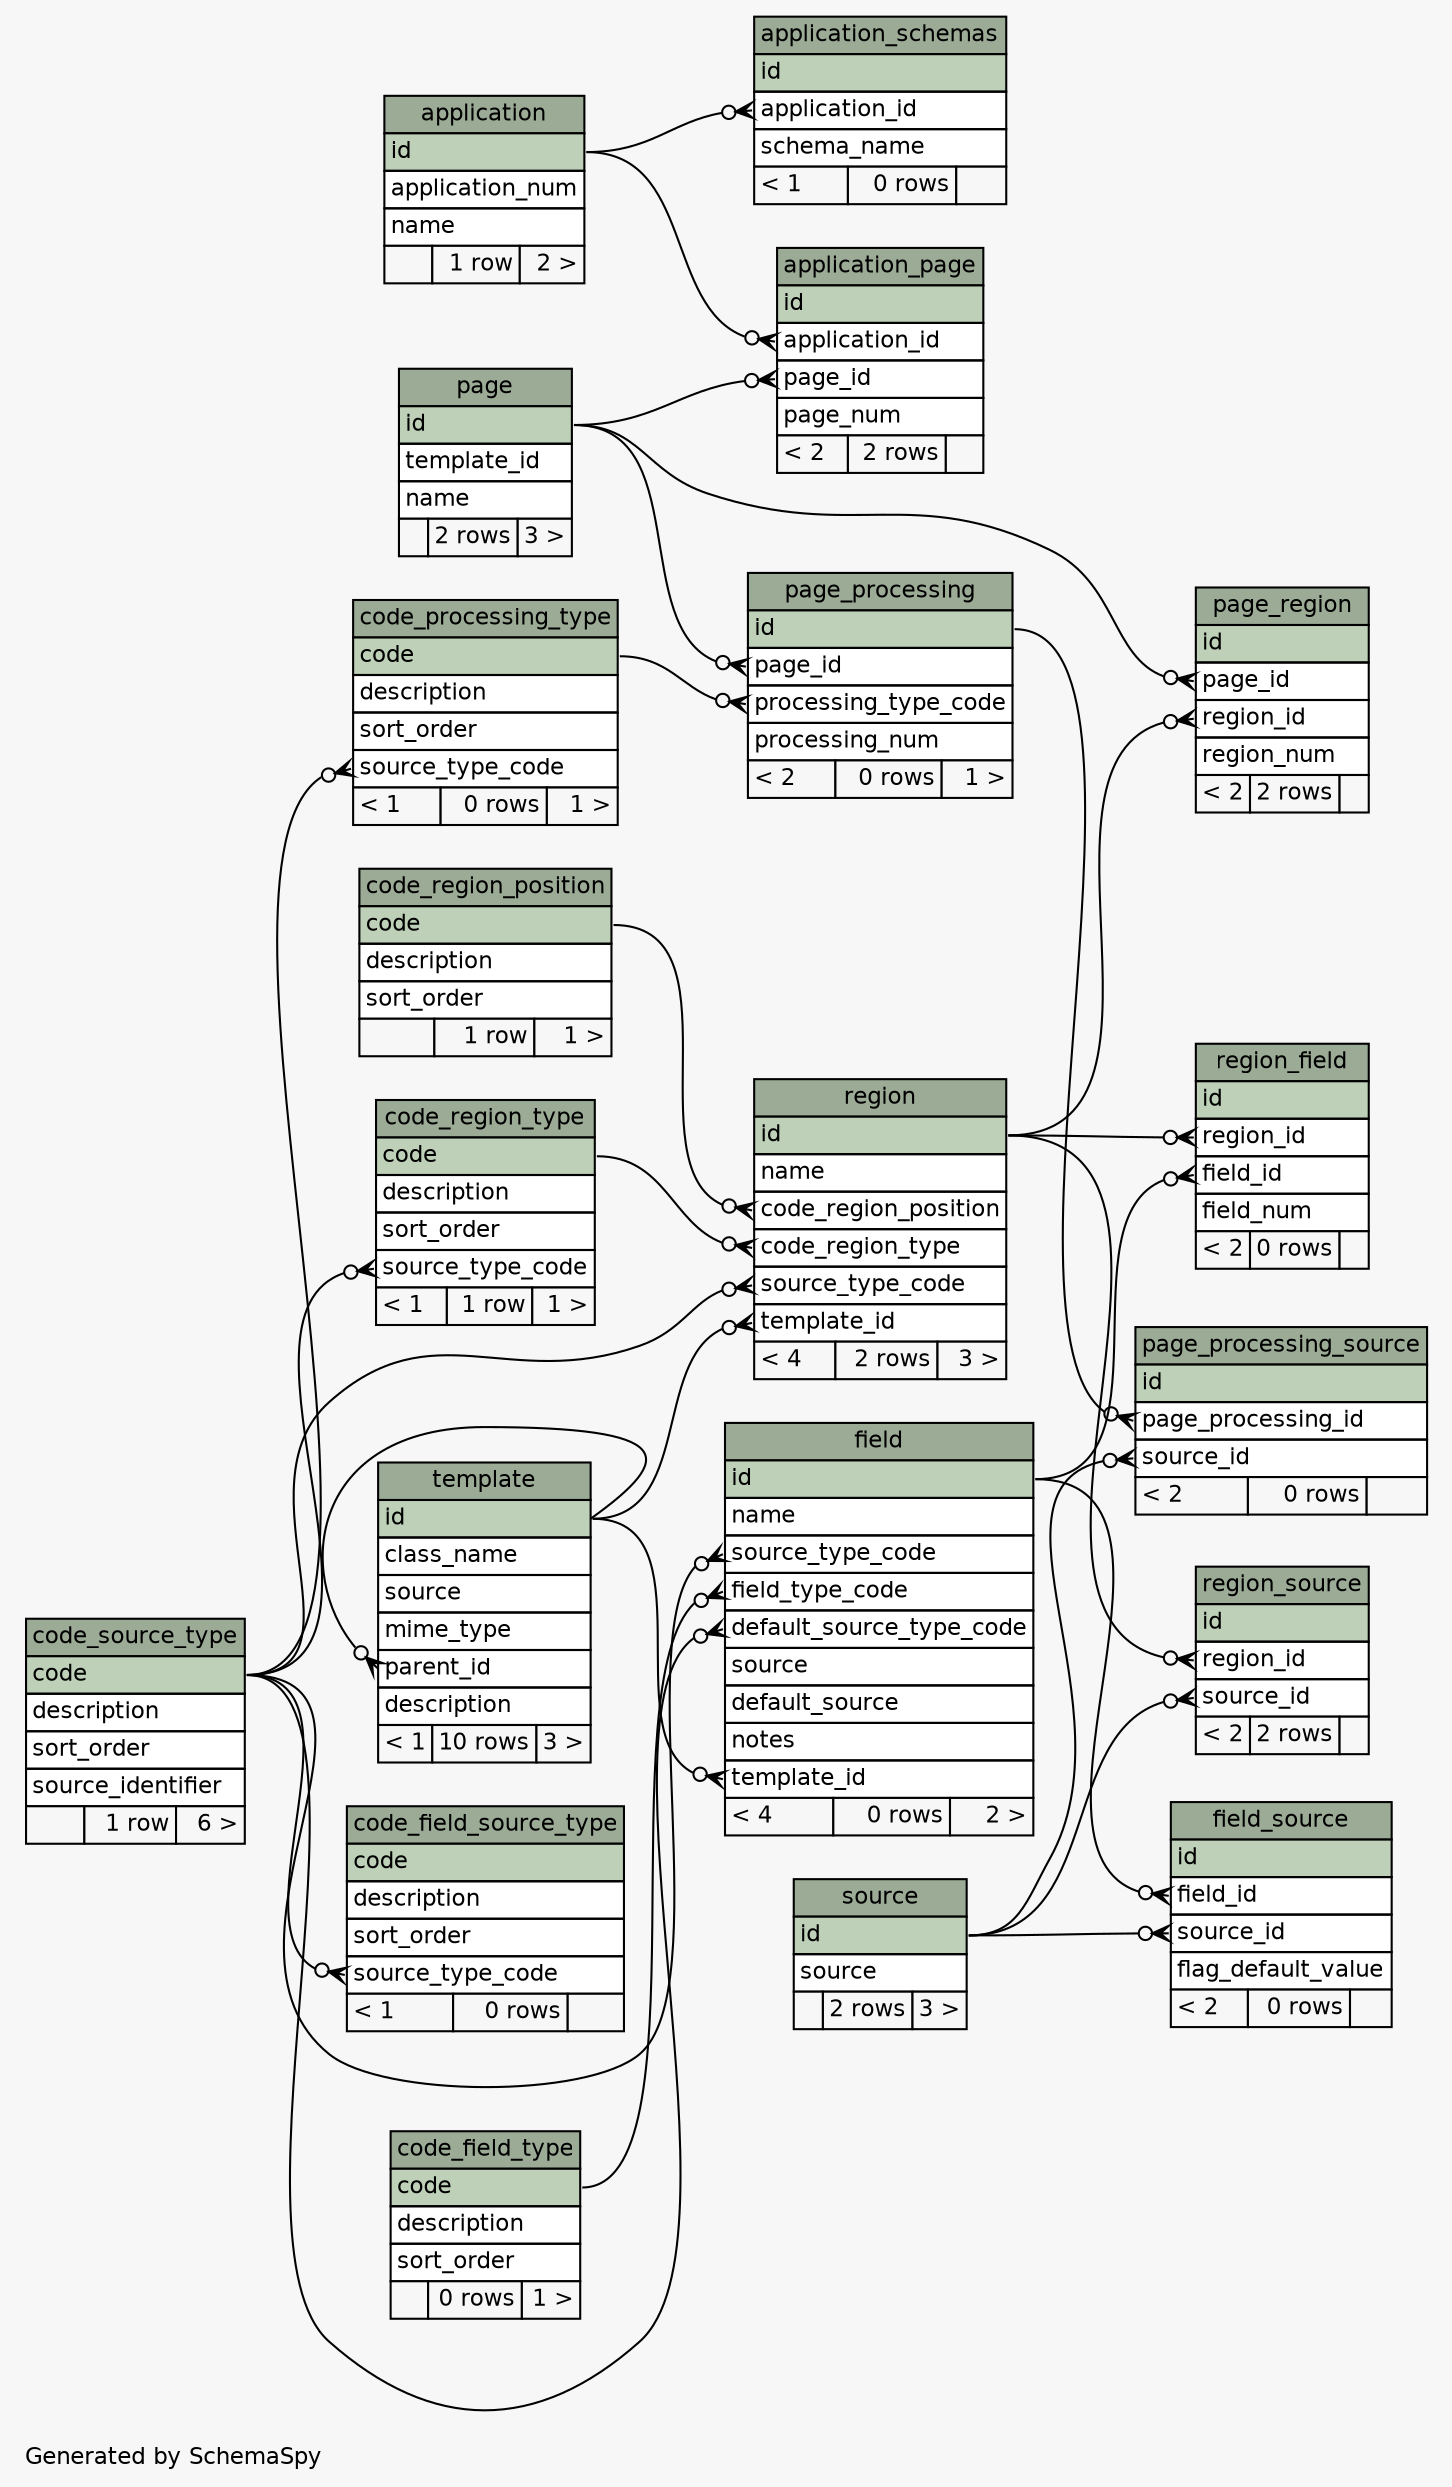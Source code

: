 // dot 2.40.1 on Linux 4.9.6-1-ARCH
// SchemaSpy rev 590
digraph "largeRelationshipsDiagram" {
  graph [
    rankdir="RL"
    bgcolor="#f7f7f7"
    label="\nGenerated by SchemaSpy"
    labeljust="l"
    nodesep="0.18"
    ranksep="0.46"
    fontname="Helvetica"
    fontsize="11"
  ];
  node [
    fontname="Helvetica"
    fontsize="11"
    shape="plaintext"
  ];
  edge [
    arrowsize="0.8"
  ];
  "application" [
    label=<
    <TABLE BORDER="0" CELLBORDER="1" CELLSPACING="0" BGCOLOR="#ffffff">
      <TR><TD COLSPAN="3" BGCOLOR="#9bab96" ALIGN="CENTER">application</TD></TR>
      <TR><TD PORT="id" COLSPAN="3" BGCOLOR="#bed1b8" ALIGN="LEFT">id</TD></TR>
      <TR><TD PORT="application_num" COLSPAN="3" ALIGN="LEFT">application_num</TD></TR>
      <TR><TD PORT="name" COLSPAN="3" ALIGN="LEFT">name</TD></TR>
      <TR><TD ALIGN="LEFT" BGCOLOR="#f7f7f7">  </TD><TD ALIGN="RIGHT" BGCOLOR="#f7f7f7">1 row</TD><TD ALIGN="RIGHT" BGCOLOR="#f7f7f7">2 &gt;</TD></TR>
    </TABLE>>
    URL="tables/application.html"
    tooltip="application"
  ];
  "application_page" [
    label=<
    <TABLE BORDER="0" CELLBORDER="1" CELLSPACING="0" BGCOLOR="#ffffff">
      <TR><TD COLSPAN="3" BGCOLOR="#9bab96" ALIGN="CENTER">application_page</TD></TR>
      <TR><TD PORT="id" COLSPAN="3" BGCOLOR="#bed1b8" ALIGN="LEFT">id</TD></TR>
      <TR><TD PORT="application_id" COLSPAN="3" ALIGN="LEFT">application_id</TD></TR>
      <TR><TD PORT="page_id" COLSPAN="3" ALIGN="LEFT">page_id</TD></TR>
      <TR><TD PORT="page_num" COLSPAN="3" ALIGN="LEFT">page_num</TD></TR>
      <TR><TD ALIGN="LEFT" BGCOLOR="#f7f7f7">&lt; 2</TD><TD ALIGN="RIGHT" BGCOLOR="#f7f7f7">2 rows</TD><TD ALIGN="RIGHT" BGCOLOR="#f7f7f7">  </TD></TR>
    </TABLE>>
    URL="tables/application_page.html"
    tooltip="application_page"
  ];
  "application_schemas" [
    label=<
    <TABLE BORDER="0" CELLBORDER="1" CELLSPACING="0" BGCOLOR="#ffffff">
      <TR><TD COLSPAN="3" BGCOLOR="#9bab96" ALIGN="CENTER">application_schemas</TD></TR>
      <TR><TD PORT="id" COLSPAN="3" BGCOLOR="#bed1b8" ALIGN="LEFT">id</TD></TR>
      <TR><TD PORT="application_id" COLSPAN="3" ALIGN="LEFT">application_id</TD></TR>
      <TR><TD PORT="schema_name" COLSPAN="3" ALIGN="LEFT">schema_name</TD></TR>
      <TR><TD ALIGN="LEFT" BGCOLOR="#f7f7f7">&lt; 1</TD><TD ALIGN="RIGHT" BGCOLOR="#f7f7f7">0 rows</TD><TD ALIGN="RIGHT" BGCOLOR="#f7f7f7">  </TD></TR>
    </TABLE>>
    URL="tables/application_schemas.html"
    tooltip="application_schemas"
  ];
  "code_field_source_type" [
    label=<
    <TABLE BORDER="0" CELLBORDER="1" CELLSPACING="0" BGCOLOR="#ffffff">
      <TR><TD COLSPAN="3" BGCOLOR="#9bab96" ALIGN="CENTER">code_field_source_type</TD></TR>
      <TR><TD PORT="code" COLSPAN="3" BGCOLOR="#bed1b8" ALIGN="LEFT">code</TD></TR>
      <TR><TD PORT="description" COLSPAN="3" ALIGN="LEFT">description</TD></TR>
      <TR><TD PORT="sort_order" COLSPAN="3" ALIGN="LEFT">sort_order</TD></TR>
      <TR><TD PORT="source_type_code" COLSPAN="3" ALIGN="LEFT">source_type_code</TD></TR>
      <TR><TD ALIGN="LEFT" BGCOLOR="#f7f7f7">&lt; 1</TD><TD ALIGN="RIGHT" BGCOLOR="#f7f7f7">0 rows</TD><TD ALIGN="RIGHT" BGCOLOR="#f7f7f7">  </TD></TR>
    </TABLE>>
    URL="tables/code_field_source_type.html"
    tooltip="code_field_source_type"
  ];
  "code_field_type" [
    label=<
    <TABLE BORDER="0" CELLBORDER="1" CELLSPACING="0" BGCOLOR="#ffffff">
      <TR><TD COLSPAN="3" BGCOLOR="#9bab96" ALIGN="CENTER">code_field_type</TD></TR>
      <TR><TD PORT="code" COLSPAN="3" BGCOLOR="#bed1b8" ALIGN="LEFT">code</TD></TR>
      <TR><TD PORT="description" COLSPAN="3" ALIGN="LEFT">description</TD></TR>
      <TR><TD PORT="sort_order" COLSPAN="3" ALIGN="LEFT">sort_order</TD></TR>
      <TR><TD ALIGN="LEFT" BGCOLOR="#f7f7f7">  </TD><TD ALIGN="RIGHT" BGCOLOR="#f7f7f7">0 rows</TD><TD ALIGN="RIGHT" BGCOLOR="#f7f7f7">1 &gt;</TD></TR>
    </TABLE>>
    URL="tables/code_field_type.html"
    tooltip="code_field_type"
  ];
  "code_processing_type" [
    label=<
    <TABLE BORDER="0" CELLBORDER="1" CELLSPACING="0" BGCOLOR="#ffffff">
      <TR><TD COLSPAN="3" BGCOLOR="#9bab96" ALIGN="CENTER">code_processing_type</TD></TR>
      <TR><TD PORT="code" COLSPAN="3" BGCOLOR="#bed1b8" ALIGN="LEFT">code</TD></TR>
      <TR><TD PORT="description" COLSPAN="3" ALIGN="LEFT">description</TD></TR>
      <TR><TD PORT="sort_order" COLSPAN="3" ALIGN="LEFT">sort_order</TD></TR>
      <TR><TD PORT="source_type_code" COLSPAN="3" ALIGN="LEFT">source_type_code</TD></TR>
      <TR><TD ALIGN="LEFT" BGCOLOR="#f7f7f7">&lt; 1</TD><TD ALIGN="RIGHT" BGCOLOR="#f7f7f7">0 rows</TD><TD ALIGN="RIGHT" BGCOLOR="#f7f7f7">1 &gt;</TD></TR>
    </TABLE>>
    URL="tables/code_processing_type.html"
    tooltip="code_processing_type"
  ];
  "code_region_position" [
    label=<
    <TABLE BORDER="0" CELLBORDER="1" CELLSPACING="0" BGCOLOR="#ffffff">
      <TR><TD COLSPAN="3" BGCOLOR="#9bab96" ALIGN="CENTER">code_region_position</TD></TR>
      <TR><TD PORT="code" COLSPAN="3" BGCOLOR="#bed1b8" ALIGN="LEFT">code</TD></TR>
      <TR><TD PORT="description" COLSPAN="3" ALIGN="LEFT">description</TD></TR>
      <TR><TD PORT="sort_order" COLSPAN="3" ALIGN="LEFT">sort_order</TD></TR>
      <TR><TD ALIGN="LEFT" BGCOLOR="#f7f7f7">  </TD><TD ALIGN="RIGHT" BGCOLOR="#f7f7f7">1 row</TD><TD ALIGN="RIGHT" BGCOLOR="#f7f7f7">1 &gt;</TD></TR>
    </TABLE>>
    URL="tables/code_region_position.html"
    tooltip="code_region_position"
  ];
  "code_region_type" [
    label=<
    <TABLE BORDER="0" CELLBORDER="1" CELLSPACING="0" BGCOLOR="#ffffff">
      <TR><TD COLSPAN="3" BGCOLOR="#9bab96" ALIGN="CENTER">code_region_type</TD></TR>
      <TR><TD PORT="code" COLSPAN="3" BGCOLOR="#bed1b8" ALIGN="LEFT">code</TD></TR>
      <TR><TD PORT="description" COLSPAN="3" ALIGN="LEFT">description</TD></TR>
      <TR><TD PORT="sort_order" COLSPAN="3" ALIGN="LEFT">sort_order</TD></TR>
      <TR><TD PORT="source_type_code" COLSPAN="3" ALIGN="LEFT">source_type_code</TD></TR>
      <TR><TD ALIGN="LEFT" BGCOLOR="#f7f7f7">&lt; 1</TD><TD ALIGN="RIGHT" BGCOLOR="#f7f7f7">1 row</TD><TD ALIGN="RIGHT" BGCOLOR="#f7f7f7">1 &gt;</TD></TR>
    </TABLE>>
    URL="tables/code_region_type.html"
    tooltip="code_region_type"
  ];
  "code_source_type" [
    label=<
    <TABLE BORDER="0" CELLBORDER="1" CELLSPACING="0" BGCOLOR="#ffffff">
      <TR><TD COLSPAN="3" BGCOLOR="#9bab96" ALIGN="CENTER">code_source_type</TD></TR>
      <TR><TD PORT="code" COLSPAN="3" BGCOLOR="#bed1b8" ALIGN="LEFT">code</TD></TR>
      <TR><TD PORT="description" COLSPAN="3" ALIGN="LEFT">description</TD></TR>
      <TR><TD PORT="sort_order" COLSPAN="3" ALIGN="LEFT">sort_order</TD></TR>
      <TR><TD PORT="source_identifier" COLSPAN="3" ALIGN="LEFT">source_identifier</TD></TR>
      <TR><TD ALIGN="LEFT" BGCOLOR="#f7f7f7">  </TD><TD ALIGN="RIGHT" BGCOLOR="#f7f7f7">1 row</TD><TD ALIGN="RIGHT" BGCOLOR="#f7f7f7">6 &gt;</TD></TR>
    </TABLE>>
    URL="tables/code_source_type.html"
    tooltip="code_source_type"
  ];
  "field" [
    label=<
    <TABLE BORDER="0" CELLBORDER="1" CELLSPACING="0" BGCOLOR="#ffffff">
      <TR><TD COLSPAN="3" BGCOLOR="#9bab96" ALIGN="CENTER">field</TD></TR>
      <TR><TD PORT="id" COLSPAN="3" BGCOLOR="#bed1b8" ALIGN="LEFT">id</TD></TR>
      <TR><TD PORT="name" COLSPAN="3" ALIGN="LEFT">name</TD></TR>
      <TR><TD PORT="source_type_code" COLSPAN="3" ALIGN="LEFT">source_type_code</TD></TR>
      <TR><TD PORT="field_type_code" COLSPAN="3" ALIGN="LEFT">field_type_code</TD></TR>
      <TR><TD PORT="default_source_type_code" COLSPAN="3" ALIGN="LEFT">default_source_type_code</TD></TR>
      <TR><TD PORT="source" COLSPAN="3" ALIGN="LEFT">source</TD></TR>
      <TR><TD PORT="default_source" COLSPAN="3" ALIGN="LEFT">default_source</TD></TR>
      <TR><TD PORT="notes" COLSPAN="3" ALIGN="LEFT">notes</TD></TR>
      <TR><TD PORT="template_id" COLSPAN="3" ALIGN="LEFT">template_id</TD></TR>
      <TR><TD ALIGN="LEFT" BGCOLOR="#f7f7f7">&lt; 4</TD><TD ALIGN="RIGHT" BGCOLOR="#f7f7f7">0 rows</TD><TD ALIGN="RIGHT" BGCOLOR="#f7f7f7">2 &gt;</TD></TR>
    </TABLE>>
    URL="tables/field.html"
    tooltip="field"
  ];
  "field_source" [
    label=<
    <TABLE BORDER="0" CELLBORDER="1" CELLSPACING="0" BGCOLOR="#ffffff">
      <TR><TD COLSPAN="3" BGCOLOR="#9bab96" ALIGN="CENTER">field_source</TD></TR>
      <TR><TD PORT="id" COLSPAN="3" BGCOLOR="#bed1b8" ALIGN="LEFT">id</TD></TR>
      <TR><TD PORT="field_id" COLSPAN="3" ALIGN="LEFT">field_id</TD></TR>
      <TR><TD PORT="source_id" COLSPAN="3" ALIGN="LEFT">source_id</TD></TR>
      <TR><TD PORT="flag_default_value" COLSPAN="3" ALIGN="LEFT">flag_default_value</TD></TR>
      <TR><TD ALIGN="LEFT" BGCOLOR="#f7f7f7">&lt; 2</TD><TD ALIGN="RIGHT" BGCOLOR="#f7f7f7">0 rows</TD><TD ALIGN="RIGHT" BGCOLOR="#f7f7f7">  </TD></TR>
    </TABLE>>
    URL="tables/field_source.html"
    tooltip="field_source"
  ];
  "page" [
    label=<
    <TABLE BORDER="0" CELLBORDER="1" CELLSPACING="0" BGCOLOR="#ffffff">
      <TR><TD COLSPAN="3" BGCOLOR="#9bab96" ALIGN="CENTER">page</TD></TR>
      <TR><TD PORT="id" COLSPAN="3" BGCOLOR="#bed1b8" ALIGN="LEFT">id</TD></TR>
      <TR><TD PORT="template_id" COLSPAN="3" ALIGN="LEFT">template_id</TD></TR>
      <TR><TD PORT="name" COLSPAN="3" ALIGN="LEFT">name</TD></TR>
      <TR><TD ALIGN="LEFT" BGCOLOR="#f7f7f7">  </TD><TD ALIGN="RIGHT" BGCOLOR="#f7f7f7">2 rows</TD><TD ALIGN="RIGHT" BGCOLOR="#f7f7f7">3 &gt;</TD></TR>
    </TABLE>>
    URL="tables/page.html"
    tooltip="page"
  ];
  "page_processing" [
    label=<
    <TABLE BORDER="0" CELLBORDER="1" CELLSPACING="0" BGCOLOR="#ffffff">
      <TR><TD COLSPAN="3" BGCOLOR="#9bab96" ALIGN="CENTER">page_processing</TD></TR>
      <TR><TD PORT="id" COLSPAN="3" BGCOLOR="#bed1b8" ALIGN="LEFT">id</TD></TR>
      <TR><TD PORT="page_id" COLSPAN="3" ALIGN="LEFT">page_id</TD></TR>
      <TR><TD PORT="processing_type_code" COLSPAN="3" ALIGN="LEFT">processing_type_code</TD></TR>
      <TR><TD PORT="processing_num" COLSPAN="3" ALIGN="LEFT">processing_num</TD></TR>
      <TR><TD ALIGN="LEFT" BGCOLOR="#f7f7f7">&lt; 2</TD><TD ALIGN="RIGHT" BGCOLOR="#f7f7f7">0 rows</TD><TD ALIGN="RIGHT" BGCOLOR="#f7f7f7">1 &gt;</TD></TR>
    </TABLE>>
    URL="tables/page_processing.html"
    tooltip="page_processing"
  ];
  "page_processing_source" [
    label=<
    <TABLE BORDER="0" CELLBORDER="1" CELLSPACING="0" BGCOLOR="#ffffff">
      <TR><TD COLSPAN="3" BGCOLOR="#9bab96" ALIGN="CENTER">page_processing_source</TD></TR>
      <TR><TD PORT="id" COLSPAN="3" BGCOLOR="#bed1b8" ALIGN="LEFT">id</TD></TR>
      <TR><TD PORT="page_processing_id" COLSPAN="3" ALIGN="LEFT">page_processing_id</TD></TR>
      <TR><TD PORT="source_id" COLSPAN="3" ALIGN="LEFT">source_id</TD></TR>
      <TR><TD ALIGN="LEFT" BGCOLOR="#f7f7f7">&lt; 2</TD><TD ALIGN="RIGHT" BGCOLOR="#f7f7f7">0 rows</TD><TD ALIGN="RIGHT" BGCOLOR="#f7f7f7">  </TD></TR>
    </TABLE>>
    URL="tables/page_processing_source.html"
    tooltip="page_processing_source"
  ];
  "page_region" [
    label=<
    <TABLE BORDER="0" CELLBORDER="1" CELLSPACING="0" BGCOLOR="#ffffff">
      <TR><TD COLSPAN="3" BGCOLOR="#9bab96" ALIGN="CENTER">page_region</TD></TR>
      <TR><TD PORT="id" COLSPAN="3" BGCOLOR="#bed1b8" ALIGN="LEFT">id</TD></TR>
      <TR><TD PORT="page_id" COLSPAN="3" ALIGN="LEFT">page_id</TD></TR>
      <TR><TD PORT="region_id" COLSPAN="3" ALIGN="LEFT">region_id</TD></TR>
      <TR><TD PORT="region_num" COLSPAN="3" ALIGN="LEFT">region_num</TD></TR>
      <TR><TD ALIGN="LEFT" BGCOLOR="#f7f7f7">&lt; 2</TD><TD ALIGN="RIGHT" BGCOLOR="#f7f7f7">2 rows</TD><TD ALIGN="RIGHT" BGCOLOR="#f7f7f7">  </TD></TR>
    </TABLE>>
    URL="tables/page_region.html"
    tooltip="page_region"
  ];
  "region" [
    label=<
    <TABLE BORDER="0" CELLBORDER="1" CELLSPACING="0" BGCOLOR="#ffffff">
      <TR><TD COLSPAN="3" BGCOLOR="#9bab96" ALIGN="CENTER">region</TD></TR>
      <TR><TD PORT="id" COLSPAN="3" BGCOLOR="#bed1b8" ALIGN="LEFT">id</TD></TR>
      <TR><TD PORT="name" COLSPAN="3" ALIGN="LEFT">name</TD></TR>
      <TR><TD PORT="code_region_position" COLSPAN="3" ALIGN="LEFT">code_region_position</TD></TR>
      <TR><TD PORT="code_region_type" COLSPAN="3" ALIGN="LEFT">code_region_type</TD></TR>
      <TR><TD PORT="source_type_code" COLSPAN="3" ALIGN="LEFT">source_type_code</TD></TR>
      <TR><TD PORT="template_id" COLSPAN="3" ALIGN="LEFT">template_id</TD></TR>
      <TR><TD ALIGN="LEFT" BGCOLOR="#f7f7f7">&lt; 4</TD><TD ALIGN="RIGHT" BGCOLOR="#f7f7f7">2 rows</TD><TD ALIGN="RIGHT" BGCOLOR="#f7f7f7">3 &gt;</TD></TR>
    </TABLE>>
    URL="tables/region.html"
    tooltip="region"
  ];
  "region_field" [
    label=<
    <TABLE BORDER="0" CELLBORDER="1" CELLSPACING="0" BGCOLOR="#ffffff">
      <TR><TD COLSPAN="3" BGCOLOR="#9bab96" ALIGN="CENTER">region_field</TD></TR>
      <TR><TD PORT="id" COLSPAN="3" BGCOLOR="#bed1b8" ALIGN="LEFT">id</TD></TR>
      <TR><TD PORT="region_id" COLSPAN="3" ALIGN="LEFT">region_id</TD></TR>
      <TR><TD PORT="field_id" COLSPAN="3" ALIGN="LEFT">field_id</TD></TR>
      <TR><TD PORT="field_num" COLSPAN="3" ALIGN="LEFT">field_num</TD></TR>
      <TR><TD ALIGN="LEFT" BGCOLOR="#f7f7f7">&lt; 2</TD><TD ALIGN="RIGHT" BGCOLOR="#f7f7f7">0 rows</TD><TD ALIGN="RIGHT" BGCOLOR="#f7f7f7">  </TD></TR>
    </TABLE>>
    URL="tables/region_field.html"
    tooltip="region_field"
  ];
  "region_source" [
    label=<
    <TABLE BORDER="0" CELLBORDER="1" CELLSPACING="0" BGCOLOR="#ffffff">
      <TR><TD COLSPAN="3" BGCOLOR="#9bab96" ALIGN="CENTER">region_source</TD></TR>
      <TR><TD PORT="id" COLSPAN="3" BGCOLOR="#bed1b8" ALIGN="LEFT">id</TD></TR>
      <TR><TD PORT="region_id" COLSPAN="3" ALIGN="LEFT">region_id</TD></TR>
      <TR><TD PORT="source_id" COLSPAN="3" ALIGN="LEFT">source_id</TD></TR>
      <TR><TD ALIGN="LEFT" BGCOLOR="#f7f7f7">&lt; 2</TD><TD ALIGN="RIGHT" BGCOLOR="#f7f7f7">2 rows</TD><TD ALIGN="RIGHT" BGCOLOR="#f7f7f7">  </TD></TR>
    </TABLE>>
    URL="tables/region_source.html"
    tooltip="region_source"
  ];
  "source" [
    label=<
    <TABLE BORDER="0" CELLBORDER="1" CELLSPACING="0" BGCOLOR="#ffffff">
      <TR><TD COLSPAN="3" BGCOLOR="#9bab96" ALIGN="CENTER">source</TD></TR>
      <TR><TD PORT="id" COLSPAN="3" BGCOLOR="#bed1b8" ALIGN="LEFT">id</TD></TR>
      <TR><TD PORT="source" COLSPAN="3" ALIGN="LEFT">source</TD></TR>
      <TR><TD ALIGN="LEFT" BGCOLOR="#f7f7f7">  </TD><TD ALIGN="RIGHT" BGCOLOR="#f7f7f7">2 rows</TD><TD ALIGN="RIGHT" BGCOLOR="#f7f7f7">3 &gt;</TD></TR>
    </TABLE>>
    URL="tables/source.html"
    tooltip="source"
  ];
  "template" [
    label=<
    <TABLE BORDER="0" CELLBORDER="1" CELLSPACING="0" BGCOLOR="#ffffff">
      <TR><TD COLSPAN="3" BGCOLOR="#9bab96" ALIGN="CENTER">template</TD></TR>
      <TR><TD PORT="id" COLSPAN="3" BGCOLOR="#bed1b8" ALIGN="LEFT">id</TD></TR>
      <TR><TD PORT="class_name" COLSPAN="3" ALIGN="LEFT">class_name</TD></TR>
      <TR><TD PORT="source" COLSPAN="3" ALIGN="LEFT">source</TD></TR>
      <TR><TD PORT="mime_type" COLSPAN="3" ALIGN="LEFT">mime_type</TD></TR>
      <TR><TD PORT="parent_id" COLSPAN="3" ALIGN="LEFT">parent_id</TD></TR>
      <TR><TD PORT="description" COLSPAN="3" ALIGN="LEFT">description</TD></TR>
      <TR><TD ALIGN="LEFT" BGCOLOR="#f7f7f7">&lt; 1</TD><TD ALIGN="RIGHT" BGCOLOR="#f7f7f7">10 rows</TD><TD ALIGN="RIGHT" BGCOLOR="#f7f7f7">3 &gt;</TD></TR>
    </TABLE>>
    URL="tables/template.html"
    tooltip="template"
  ];
  "application_page":"application_id":w -> "application":"id":e [arrowhead=none dir=back arrowtail=crowodot];
  "application_page":"page_id":w -> "page":"id":e [arrowhead=none dir=back arrowtail=crowodot];
  "application_schemas":"application_id":w -> "application":"id":e [arrowhead=none dir=back arrowtail=crowodot];
  "code_field_source_type":"source_type_code":w -> "code_source_type":"code":e [arrowhead=none dir=back arrowtail=crowodot];
  "code_processing_type":"source_type_code":w -> "code_source_type":"code":e [arrowhead=none dir=back arrowtail=crowodot];
  "code_region_type":"source_type_code":w -> "code_source_type":"code":e [arrowhead=none dir=back arrowtail=crowodot];
  "field":"default_source_type_code":w -> "code_source_type":"code":e [arrowhead=none dir=back arrowtail=crowodot];
  "field":"field_type_code":w -> "code_field_type":"code":e [arrowhead=none dir=back arrowtail=crowodot];
  "field":"source_type_code":w -> "code_source_type":"code":e [arrowhead=none dir=back arrowtail=crowodot];
  "field":"template_id":w -> "template":"id":e [arrowhead=none dir=back arrowtail=crowodot];
  "field_source":"field_id":w -> "field":"id":e [arrowhead=none dir=back arrowtail=crowodot];
  "field_source":"source_id":w -> "source":"id":e [arrowhead=none dir=back arrowtail=crowodot];
  "page_processing":"page_id":w -> "page":"id":e [arrowhead=none dir=back arrowtail=crowodot];
  "page_processing":"processing_type_code":w -> "code_processing_type":"code":e [arrowhead=none dir=back arrowtail=crowodot];
  "page_processing_source":"page_processing_id":w -> "page_processing":"id":e [arrowhead=none dir=back arrowtail=crowodot];
  "page_processing_source":"source_id":w -> "source":"id":e [arrowhead=none dir=back arrowtail=crowodot];
  "page_region":"page_id":w -> "page":"id":e [arrowhead=none dir=back arrowtail=crowodot];
  "page_region":"region_id":w -> "region":"id":e [arrowhead=none dir=back arrowtail=crowodot];
  "region":"code_region_position":w -> "code_region_position":"code":e [arrowhead=none dir=back arrowtail=crowodot];
  "region":"code_region_type":w -> "code_region_type":"code":e [arrowhead=none dir=back arrowtail=crowodot];
  "region":"source_type_code":w -> "code_source_type":"code":e [arrowhead=none dir=back arrowtail=crowodot];
  "region":"template_id":w -> "template":"id":e [arrowhead=none dir=back arrowtail=crowodot];
  "region_field":"field_id":w -> "field":"id":e [arrowhead=none dir=back arrowtail=crowodot];
  "region_field":"region_id":w -> "region":"id":e [arrowhead=none dir=back arrowtail=crowodot];
  "region_source":"region_id":w -> "region":"id":e [arrowhead=none dir=back arrowtail=crowodot];
  "region_source":"source_id":w -> "source":"id":e [arrowhead=none dir=back arrowtail=crowodot];
  "template":"parent_id":w -> "template":"id":e [arrowhead=none dir=back arrowtail=crowodot];
}
